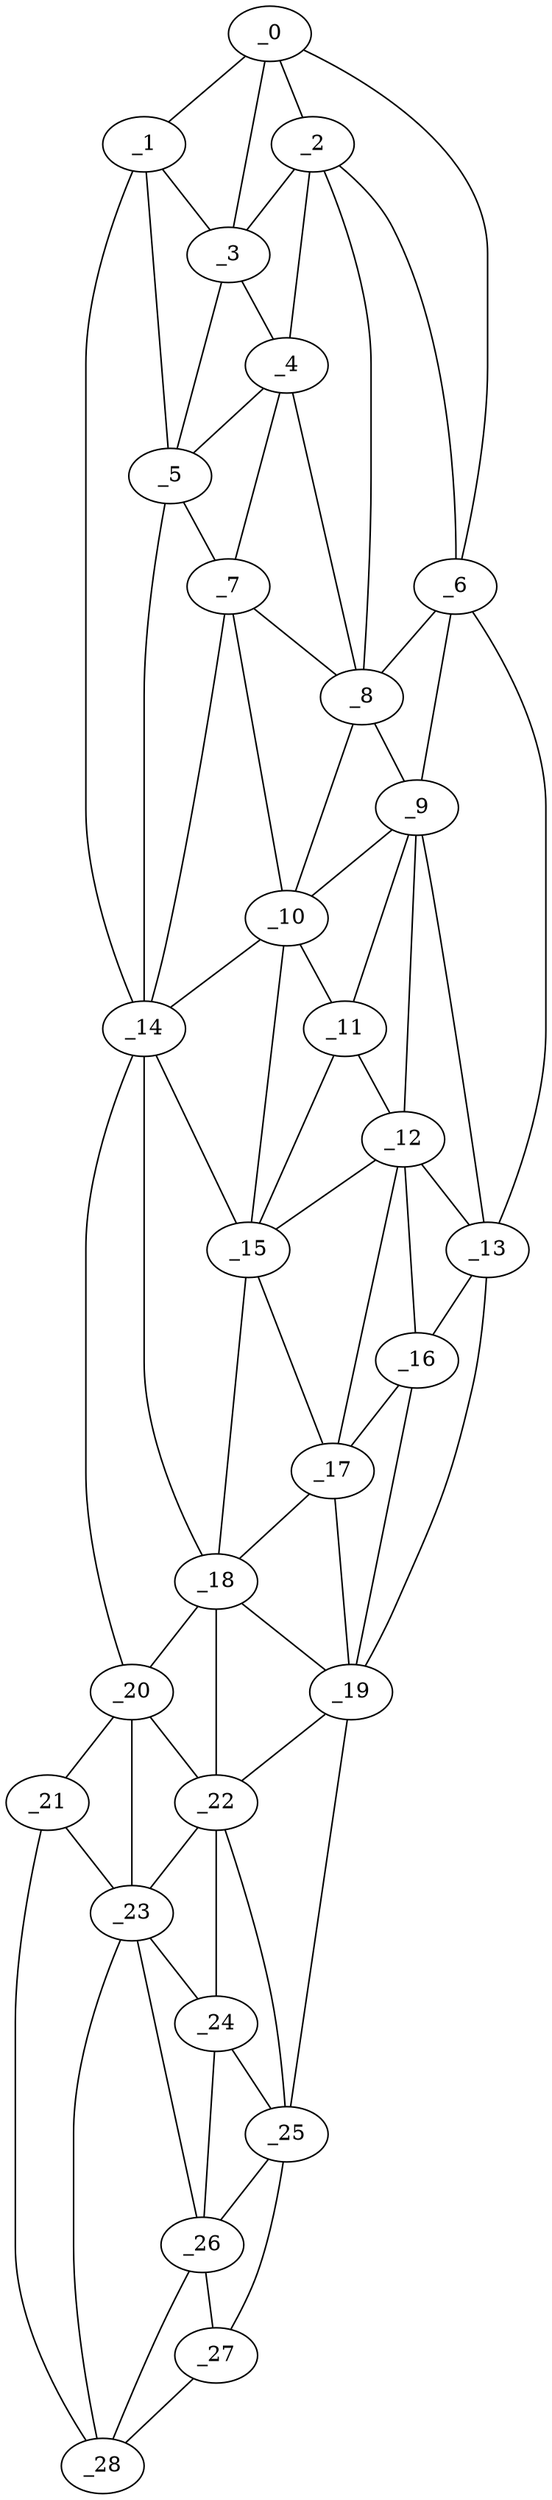 graph "obj15__225.gxl" {
	_0	 [x=8,
		y=46];
	_1	 [x=9,
		y=59];
	_0 -- _1	 [valence=1];
	_2	 [x=24,
		y=42];
	_0 -- _2	 [valence=2];
	_3	 [x=25,
		y=58];
	_0 -- _3	 [valence=1];
	_6	 [x=33,
		y=38];
	_0 -- _6	 [valence=1];
	_1 -- _3	 [valence=2];
	_5	 [x=30,
		y=68];
	_1 -- _5	 [valence=2];
	_14	 [x=64,
		y=84];
	_1 -- _14	 [valence=1];
	_2 -- _3	 [valence=2];
	_4	 [x=30,
		y=59];
	_2 -- _4	 [valence=2];
	_2 -- _6	 [valence=1];
	_8	 [x=41,
		y=53];
	_2 -- _8	 [valence=2];
	_3 -- _4	 [valence=1];
	_3 -- _5	 [valence=1];
	_4 -- _5	 [valence=2];
	_7	 [x=36,
		y=62];
	_4 -- _7	 [valence=2];
	_4 -- _8	 [valence=2];
	_5 -- _7	 [valence=1];
	_5 -- _14	 [valence=1];
	_6 -- _8	 [valence=2];
	_9	 [x=49,
		y=51];
	_6 -- _9	 [valence=2];
	_13	 [x=63,
		y=41];
	_6 -- _13	 [valence=1];
	_7 -- _8	 [valence=1];
	_10	 [x=49,
		y=58];
	_7 -- _10	 [valence=2];
	_7 -- _14	 [valence=1];
	_8 -- _9	 [valence=1];
	_8 -- _10	 [valence=2];
	_9 -- _10	 [valence=2];
	_11	 [x=53,
		y=52];
	_9 -- _11	 [valence=1];
	_12	 [x=59,
		y=50];
	_9 -- _12	 [valence=2];
	_9 -- _13	 [valence=2];
	_10 -- _11	 [valence=2];
	_10 -- _14	 [valence=2];
	_15	 [x=67,
		y=67];
	_10 -- _15	 [valence=2];
	_11 -- _12	 [valence=1];
	_11 -- _15	 [valence=2];
	_12 -- _13	 [valence=2];
	_12 -- _15	 [valence=2];
	_16	 [x=69,
		y=43];
	_12 -- _16	 [valence=2];
	_17	 [x=69,
		y=56];
	_12 -- _17	 [valence=1];
	_13 -- _16	 [valence=2];
	_19	 [x=82,
		y=47];
	_13 -- _19	 [valence=1];
	_14 -- _15	 [valence=1];
	_18	 [x=78,
		y=68];
	_14 -- _18	 [valence=1];
	_20	 [x=86,
		y=92];
	_14 -- _20	 [valence=1];
	_15 -- _17	 [valence=1];
	_15 -- _18	 [valence=2];
	_16 -- _17	 [valence=2];
	_16 -- _19	 [valence=2];
	_17 -- _18	 [valence=2];
	_17 -- _19	 [valence=1];
	_18 -- _19	 [valence=1];
	_18 -- _20	 [valence=2];
	_22	 [x=96,
		y=73];
	_18 -- _22	 [valence=2];
	_19 -- _22	 [valence=2];
	_25	 [x=106,
		y=58];
	_19 -- _25	 [valence=1];
	_21	 [x=94,
		y=93];
	_20 -- _21	 [valence=1];
	_20 -- _22	 [valence=2];
	_23	 [x=97,
		y=85];
	_20 -- _23	 [valence=2];
	_21 -- _23	 [valence=1];
	_28	 [x=124,
		y=82];
	_21 -- _28	 [valence=1];
	_22 -- _23	 [valence=2];
	_24	 [x=101,
		y=74];
	_22 -- _24	 [valence=2];
	_22 -- _25	 [valence=2];
	_23 -- _24	 [valence=1];
	_26	 [x=109,
		y=71];
	_23 -- _26	 [valence=2];
	_23 -- _28	 [valence=2];
	_24 -- _25	 [valence=1];
	_24 -- _26	 [valence=2];
	_25 -- _26	 [valence=2];
	_27	 [x=124,
		y=74];
	_25 -- _27	 [valence=1];
	_26 -- _27	 [valence=2];
	_26 -- _28	 [valence=1];
	_27 -- _28	 [valence=1];
}
